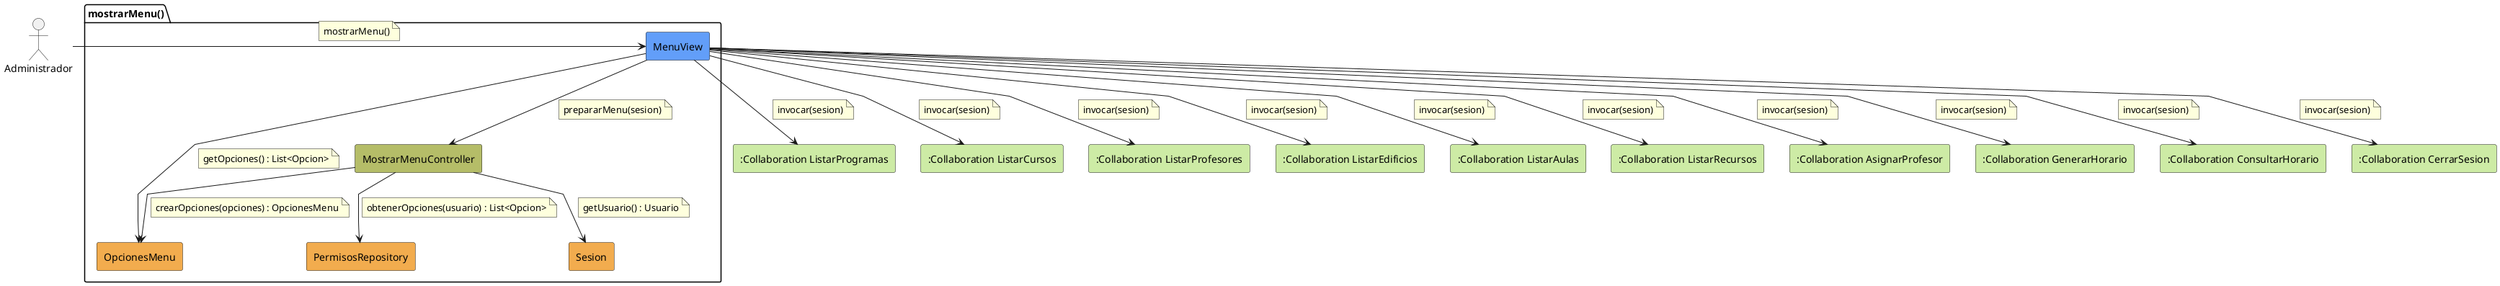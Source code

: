 @startuml mostrarMenu-analisis
skinparam linetype polyline

actor Administrador
package mostrarMenu as "mostrarMenu()" {
    rectangle #629EF9 MenuView
    rectangle #b5bd68 MostrarMenuController
    rectangle #F2AC4E PermisosRepository
    rectangle #F2AC4E OpcionesMenu
    rectangle #F2AC4E Sesion
}

rectangle #CDEBA5 ":Collaboration ListarProgramas" as ListarProgramas
rectangle #CDEBA5 ":Collaboration ListarCursos" as ListarCursos
rectangle #CDEBA5 ":Collaboration ListarProfesores" as ListarProfesores
rectangle #CDEBA5 ":Collaboration ListarEdificios" as ListarEdificios
rectangle #CDEBA5 ":Collaboration ListarAulas" as ListarAulas
rectangle #CDEBA5 ":Collaboration ListarRecursos" as ListarRecursos
rectangle #CDEBA5 ":Collaboration AsignarProfesor" as AsignarProfesor
rectangle #CDEBA5 ":Collaboration GenerarHorario" as GenerarHorario
rectangle #CDEBA5 ":Collaboration ConsultarHorario" as ConsultarHorario
rectangle #CDEBA5 ":Collaboration CerrarSesion" as CerrarSesion

Administrador -r-> MenuView
note on link
    mostrarMenu()
end note

MenuView -d-> MostrarMenuController
note on link
    prepararMenu(sesion)
end note

MostrarMenuController --> Sesion
note on link
    getUsuario() : Usuario
end note

MostrarMenuController --> PermisosRepository
note on link
    obtenerOpciones(usuario) : List<Opcion>
end note

MostrarMenuController --> OpcionesMenu
note on link
    crearOpciones(opciones) : OpcionesMenu
end note

MenuView --> OpcionesMenu
note on link
    getOpciones() : List<Opcion>
end note

MenuView --> ListarProgramas
note on link
    invocar(sesion)
end note

MenuView --> ListarCursos
note on link
    invocar(sesion)
end note

MenuView --> ListarProfesores
note on link
    invocar(sesion)
end note

MenuView --> ListarEdificios
note on link
    invocar(sesion)
end note

MenuView --> ListarAulas
note on link
    invocar(sesion)
end note

MenuView --> ListarRecursos
note on link
    invocar(sesion)
end note

MenuView --> AsignarProfesor
note on link
    invocar(sesion)
end note

MenuView --> GenerarHorario
note on link
    invocar(sesion)
end note

MenuView --> ConsultarHorario
note on link
    invocar(sesion)
end note

MenuView --> CerrarSesion
note on link
    invocar(sesion)
end note

@enduml